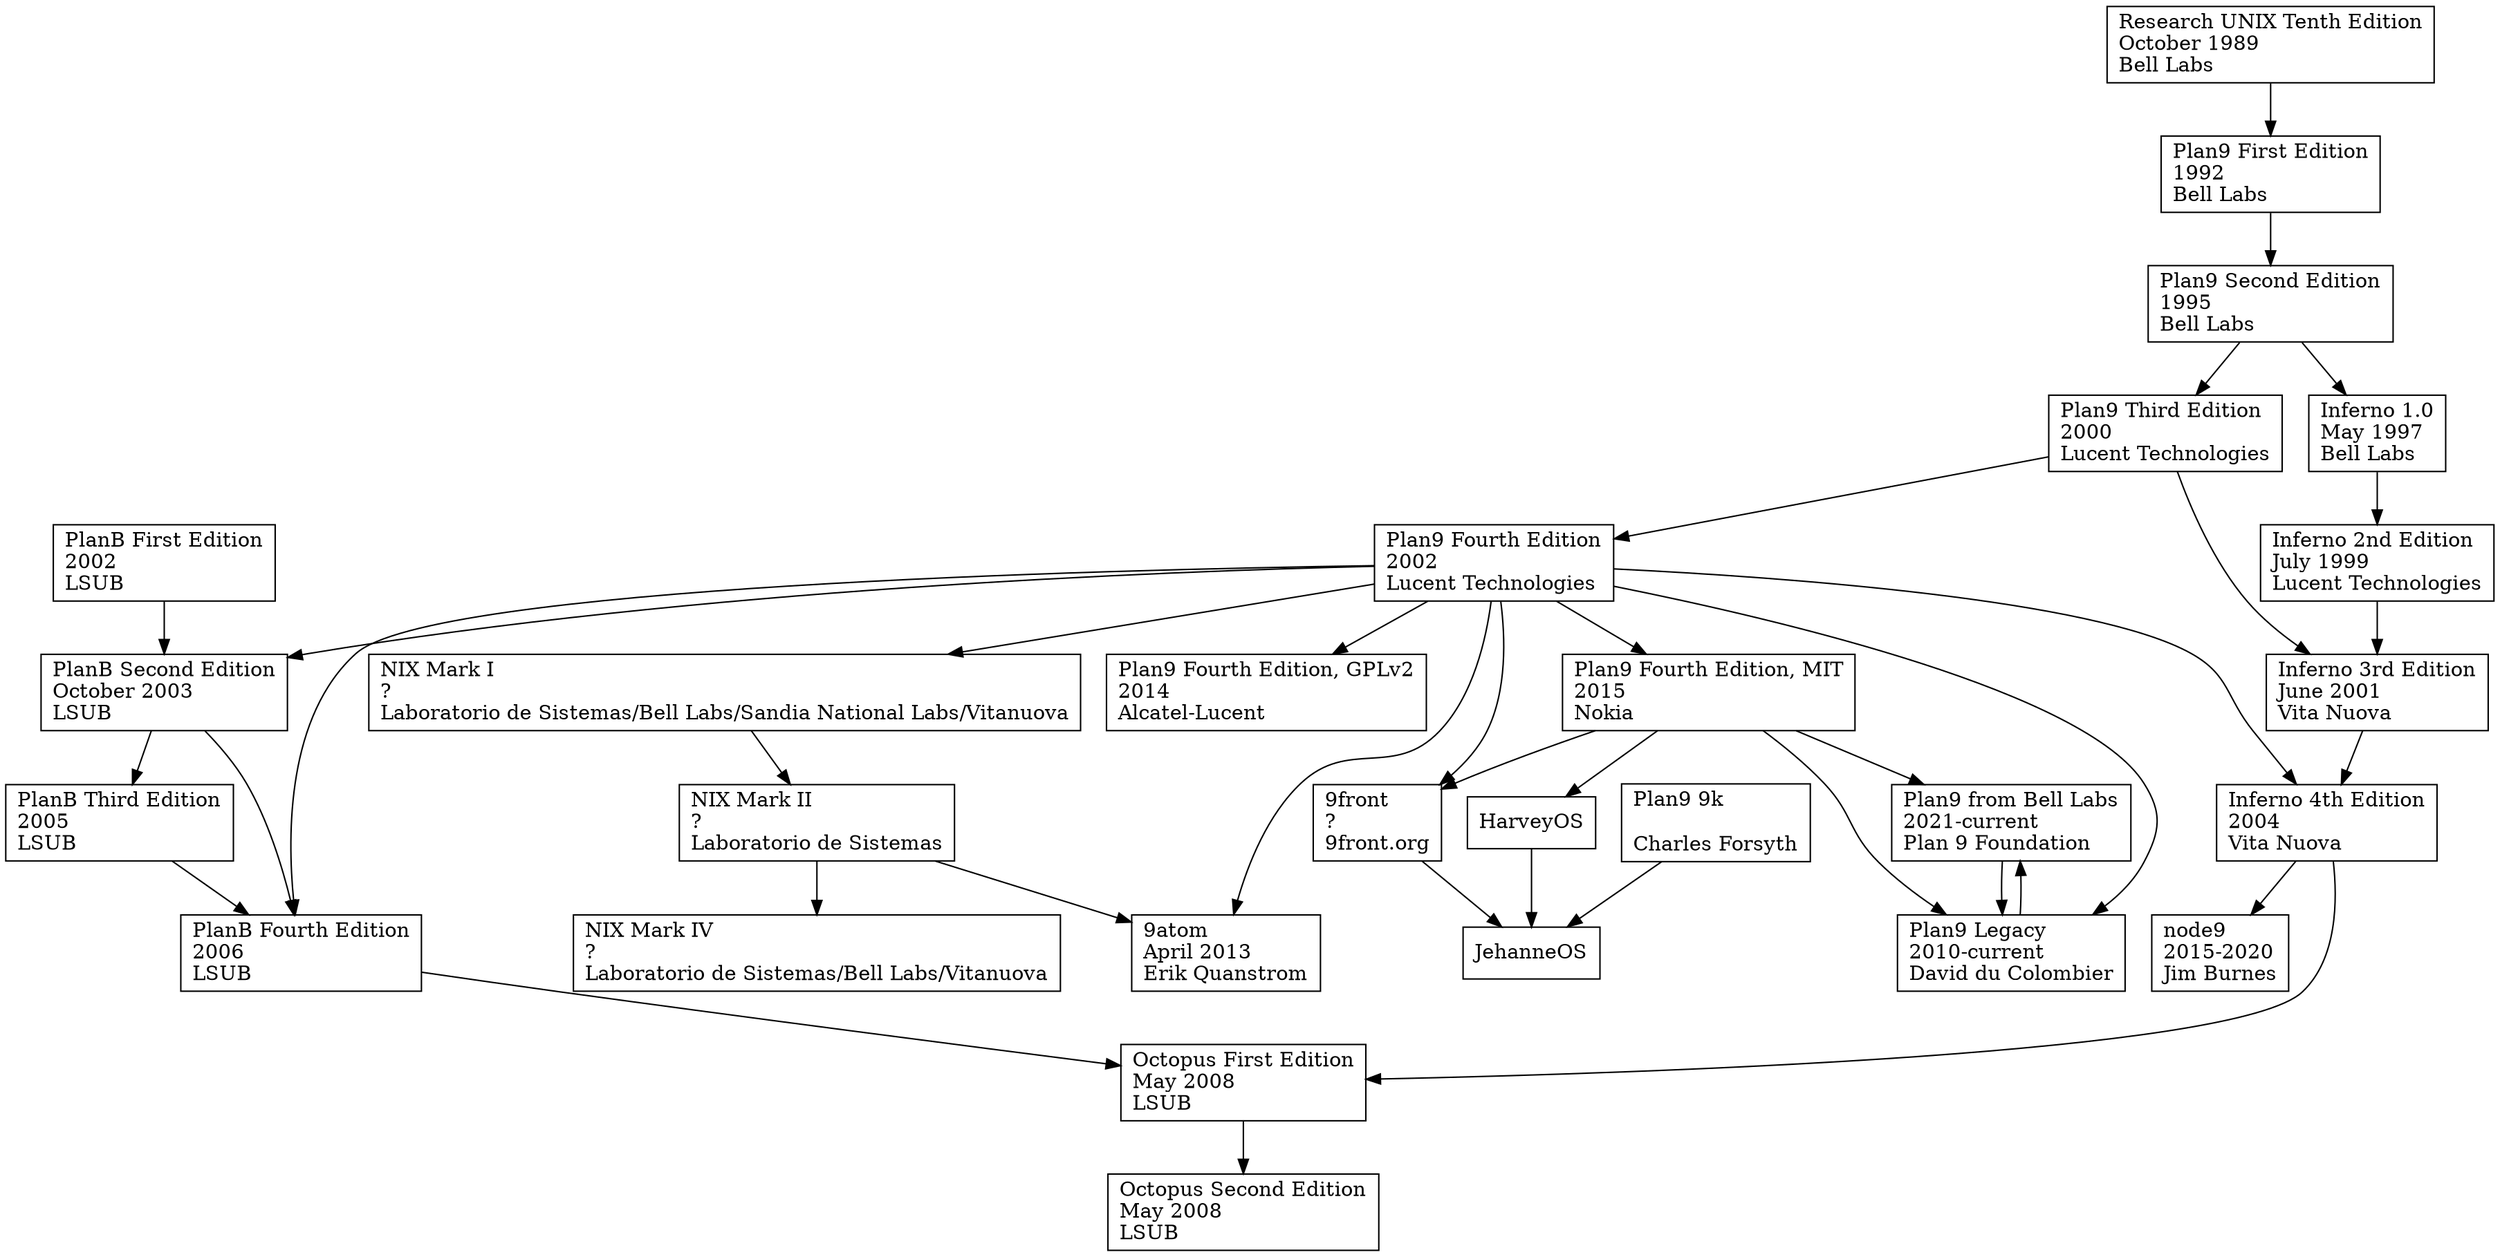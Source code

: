 digraph D {

        node [shape=record];

        // --------------------
        // Research UNIX
        // See various UNIX histories for details
        unix10ed [label="Research UNIX Tenth Edition\lOctober 1989\lBell Labs\l"]


        // --------------------
        // Plan 9 from Bell Labs

        p91ed [label="Plan9 First Edition\l1992\lBell Labs\l"]
        unix10ed      -> p91ed

        p92ed [label="Plan9 Second Edition\l1995\lBell Labs\l"]
        p91ed         -> p92ed

        p93ed [label="Plan9 Third Edition\l2000\lLucent Technologies\l"]
        p92ed         -> p93ed

        p94ed [label="Plan9 Fourth Edition\l2002\lLucent Technologies\l"]
        p93ed         -> p94ed

        p94ed_gpl [label="Plan9 Fourth Edition, GPLv2\l2014\lAlcatel-Lucent\l"]
        p94ed         -> p94ed_gpl

        p94ed_mit [label="Plan9 Fourth Edition, MIT\l2015\lNokia\l"]
        p94ed         -> p94ed_mit

        p9_io [label="Plan9 from Bell Labs\l2021-current\lPlan 9 Foundation\l"]
        p94ed_mit     -> p9_io
        p9legacy      -> p9_io  // FIXME: is this accurate?


        // --------------------
        // 9legacy
        // originally, a set of patches against sources @ Bell Labs, maintained by David du Colombier
        // now a full distrubtion, at 9legacy.org

        p9legacy [label="Plan9 Legacy\l2010-current\lDavid du Colombier\l"]
        p94ed         -> p9legacy
        p94ed_mit     -> p9legacy
        p9_io         -> p9legacy


        // --------------------
        // Inferno

        inferno1ed [label="Inferno 1.0\lMay 1997\lBell Labs\l"]
        p92ed         -> inferno1ed

        inferno2ed [label="Inferno 2nd Edition\lJuly 1999\lLucent Technologies\l"]
        inferno1ed    -> inferno2ed

        inferno3ed [label="Inferno 3rd Edition\lJune 2001\lVita Nuova\l"]
        inferno2ed    -> inferno3ed
        p93ed         -> inferno3ed

        inferno4ed [label="Inferno 4th Edition\l2004\lVita Nuova\l"]
        inferno3ed    -> inferno4ed
        p94ed         -> inferno4ed


        // --------------------
        // Plan B
        // nemo & co

        // nemo: not based on Plan9
        planb1ed [label="PlanB First Edition\l2002\lLSUB\l"]

        // nemo: based on 4th edition
        // 2nd edition user manaul (PostScript) has October 2003 date
        planb2ed [label="PlanB Second Edition\lOctober 2003\lLSUB\l"]
        planb1ed      -> planb2ed
        p94ed         -> planb2ed

        // 3rd ed user manual, GSYC-TR-2005-04
        planb3ed [label="PlanB Third Edition\l2005\lLSUB\l"]
        planb2ed      -> planb3ed

        // 4th ed user manual
        // 4th ed source at https://github.com/fjballest/planb
        planb4ed [label="PlanB Fourth Edition\l2006\lLSUB\l"]
        planb2ed      -> planb4ed
        planb3ed      -> planb4ed
        p94ed         -> planb4ed


        // --------------------
        // Octopus
        octopus1ed [label="Octopus First Edition\lMay 2008\lLSUB\l"]
        planb4ed      -> octopus1ed
        inferno4ed    -> octopus1ed

        // 2nd Edition
        octopus2ed [label="Octopus Second Edition\lMay 2008\lLSUB\l"]
        octopus1ed    -> octopus2ed


        // --------------------
        // NIX

        nixmk1 [label="NIX Mark I\l?\lLaboratorio de Sistemas/Bell Labs/Sandia National Labs/Vitanuova\l"]
        p94ed         -> nixmk1

        nixmk2 [label="NIX Mark II\l?\lLaboratorio de Sistemas\l"]
        nixmk1        -> nixmk2

        nixmk4 [label="NIX Mark IV\l?\lLaboratorio de Sistemas/Bell Labs/Vitanuova\l"]
        nixmk2        -> nixmk4


        // --------------------
        // 9atom

        p9atom [label="9atom\lApril 2013\lErik Quanstrom\l"]
        nixmk2        -> p9atom
        p94ed         -> p9atom


        // --------------------
        // 9front

        p9front [label="9front\l?\l9front.org\l"]
        p94ed         -> p9front
        p94ed_mit     -> p9front


        // --------------------
        // node9

        node9 [label="node9\l2015-2020\lJim Burnes\l"]
        inferno4ed    -> node9


        // --------------------
        // Inferno for Sheevaplug (Marvell Kirkwood)
        // https://github.com/mjl-/inferno-kirkwood

        //inferno_kirkwood [label="Inferno for Kirkwood\l2010\lMechiel Lukkien\l"]
        //inferno4ed    -> inferno_kirkwood


        // --------------------
        // Inferno for Nintendo DS

        //inferno_ds [label="Inferno for Nintendo DS\l2010\lMechiel Lukkien/Noah Evans/Salva Peiró\l"]
        //inferno4ed    -> inferno_ds


        // --------------------
        // Inferno for the Openmoko 1973/FreeRunner phone
        // https://github.com/Plan9-Archive/inferno-openmoko

        //inferno_openmoko [label="Inferno for Openmoko\l2009\lUnknown\l"]
        //inferno4ed    -> inferno_openmoko


        // --------------------
        // 9k
        // Charles Forsyth's 64bit port

        p9_9k [label="Plan9 9k\l\lCharles Forsyth\l"]


        // --------------------
        // Harvey

        harvey [label="HarveyOS\l"]
        p94ed_mit     -> harvey


        // --------------------
        // Jehanne

        jehanne [label="JehanneOS\l"]
        p9front       -> jehanne
        harvey        -> jehanne
        p9_9k         -> jehanne
}